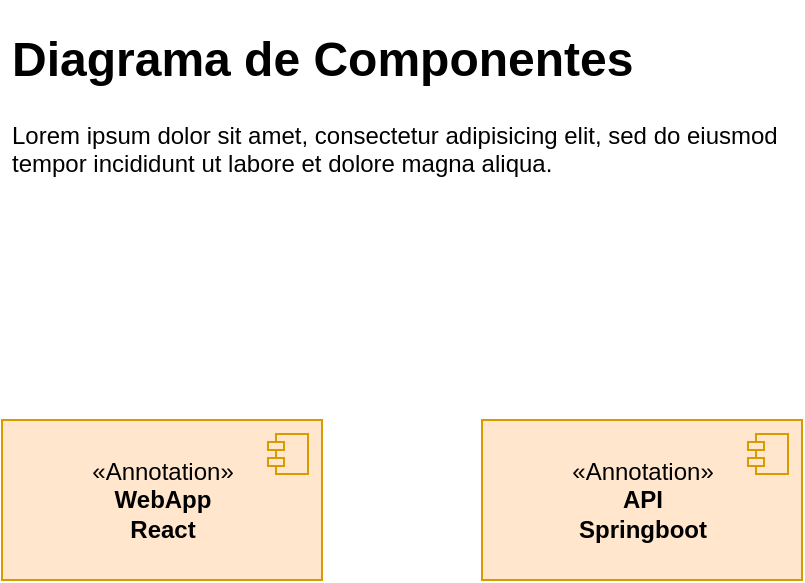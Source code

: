 <mxfile version="14.5.0" type="device"><diagram id="ELEG42pMj-K2b_OS2a2n" name="Page-1"><mxGraphModel dx="774" dy="705" grid="1" gridSize="10" guides="1" tooltips="1" connect="1" arrows="1" fold="1" page="1" pageScale="1" pageWidth="850" pageHeight="1100" math="0" shadow="0"><root><mxCell id="0"/><mxCell id="1" parent="0"/><mxCell id="CKuQ8zlGUquHyDhX-Hde-4" value="«Annotation»&lt;br&gt;&lt;b&gt;WebApp&lt;br&gt;React&lt;br&gt;&lt;/b&gt;" style="html=1;dropTarget=0;fillColor=#ffe6cc;strokeColor=#d79b00;" vertex="1" parent="1"><mxGeometry x="40" y="240" width="160" height="80" as="geometry"/></mxCell><mxCell id="CKuQ8zlGUquHyDhX-Hde-5" value="" style="shape=module;jettyWidth=8;jettyHeight=4;fillColor=#ffe6cc;strokeColor=#d79b00;" vertex="1" parent="CKuQ8zlGUquHyDhX-Hde-4"><mxGeometry x="1" width="20" height="20" relative="1" as="geometry"><mxPoint x="-27" y="7" as="offset"/></mxGeometry></mxCell><mxCell id="CKuQ8zlGUquHyDhX-Hde-6" value="«Annotation»&lt;br&gt;&lt;b&gt;API&lt;br&gt;Springboot&lt;br&gt;&lt;/b&gt;" style="html=1;dropTarget=0;fillColor=#ffe6cc;strokeColor=#d79b00;" vertex="1" parent="1"><mxGeometry x="280" y="240" width="160" height="80" as="geometry"/></mxCell><mxCell id="CKuQ8zlGUquHyDhX-Hde-7" value="" style="shape=module;jettyWidth=8;jettyHeight=4;fillColor=#ffe6cc;strokeColor=#d79b00;" vertex="1" parent="CKuQ8zlGUquHyDhX-Hde-6"><mxGeometry x="1" width="20" height="20" relative="1" as="geometry"><mxPoint x="-27" y="7" as="offset"/></mxGeometry></mxCell><mxCell id="CKuQ8zlGUquHyDhX-Hde-8" value="&lt;h1&gt;Diagrama de Componentes&lt;/h1&gt;&lt;p&gt;Lorem ipsum dolor sit amet, consectetur adipisicing elit, sed do eiusmod tempor incididunt ut labore et dolore magna aliqua.&lt;/p&gt;" style="text;html=1;strokeColor=none;fillColor=none;spacing=5;spacingTop=-20;whiteSpace=wrap;overflow=hidden;rounded=0;" vertex="1" parent="1"><mxGeometry x="40" y="40" width="400" height="120" as="geometry"/></mxCell></root></mxGraphModel></diagram></mxfile>
